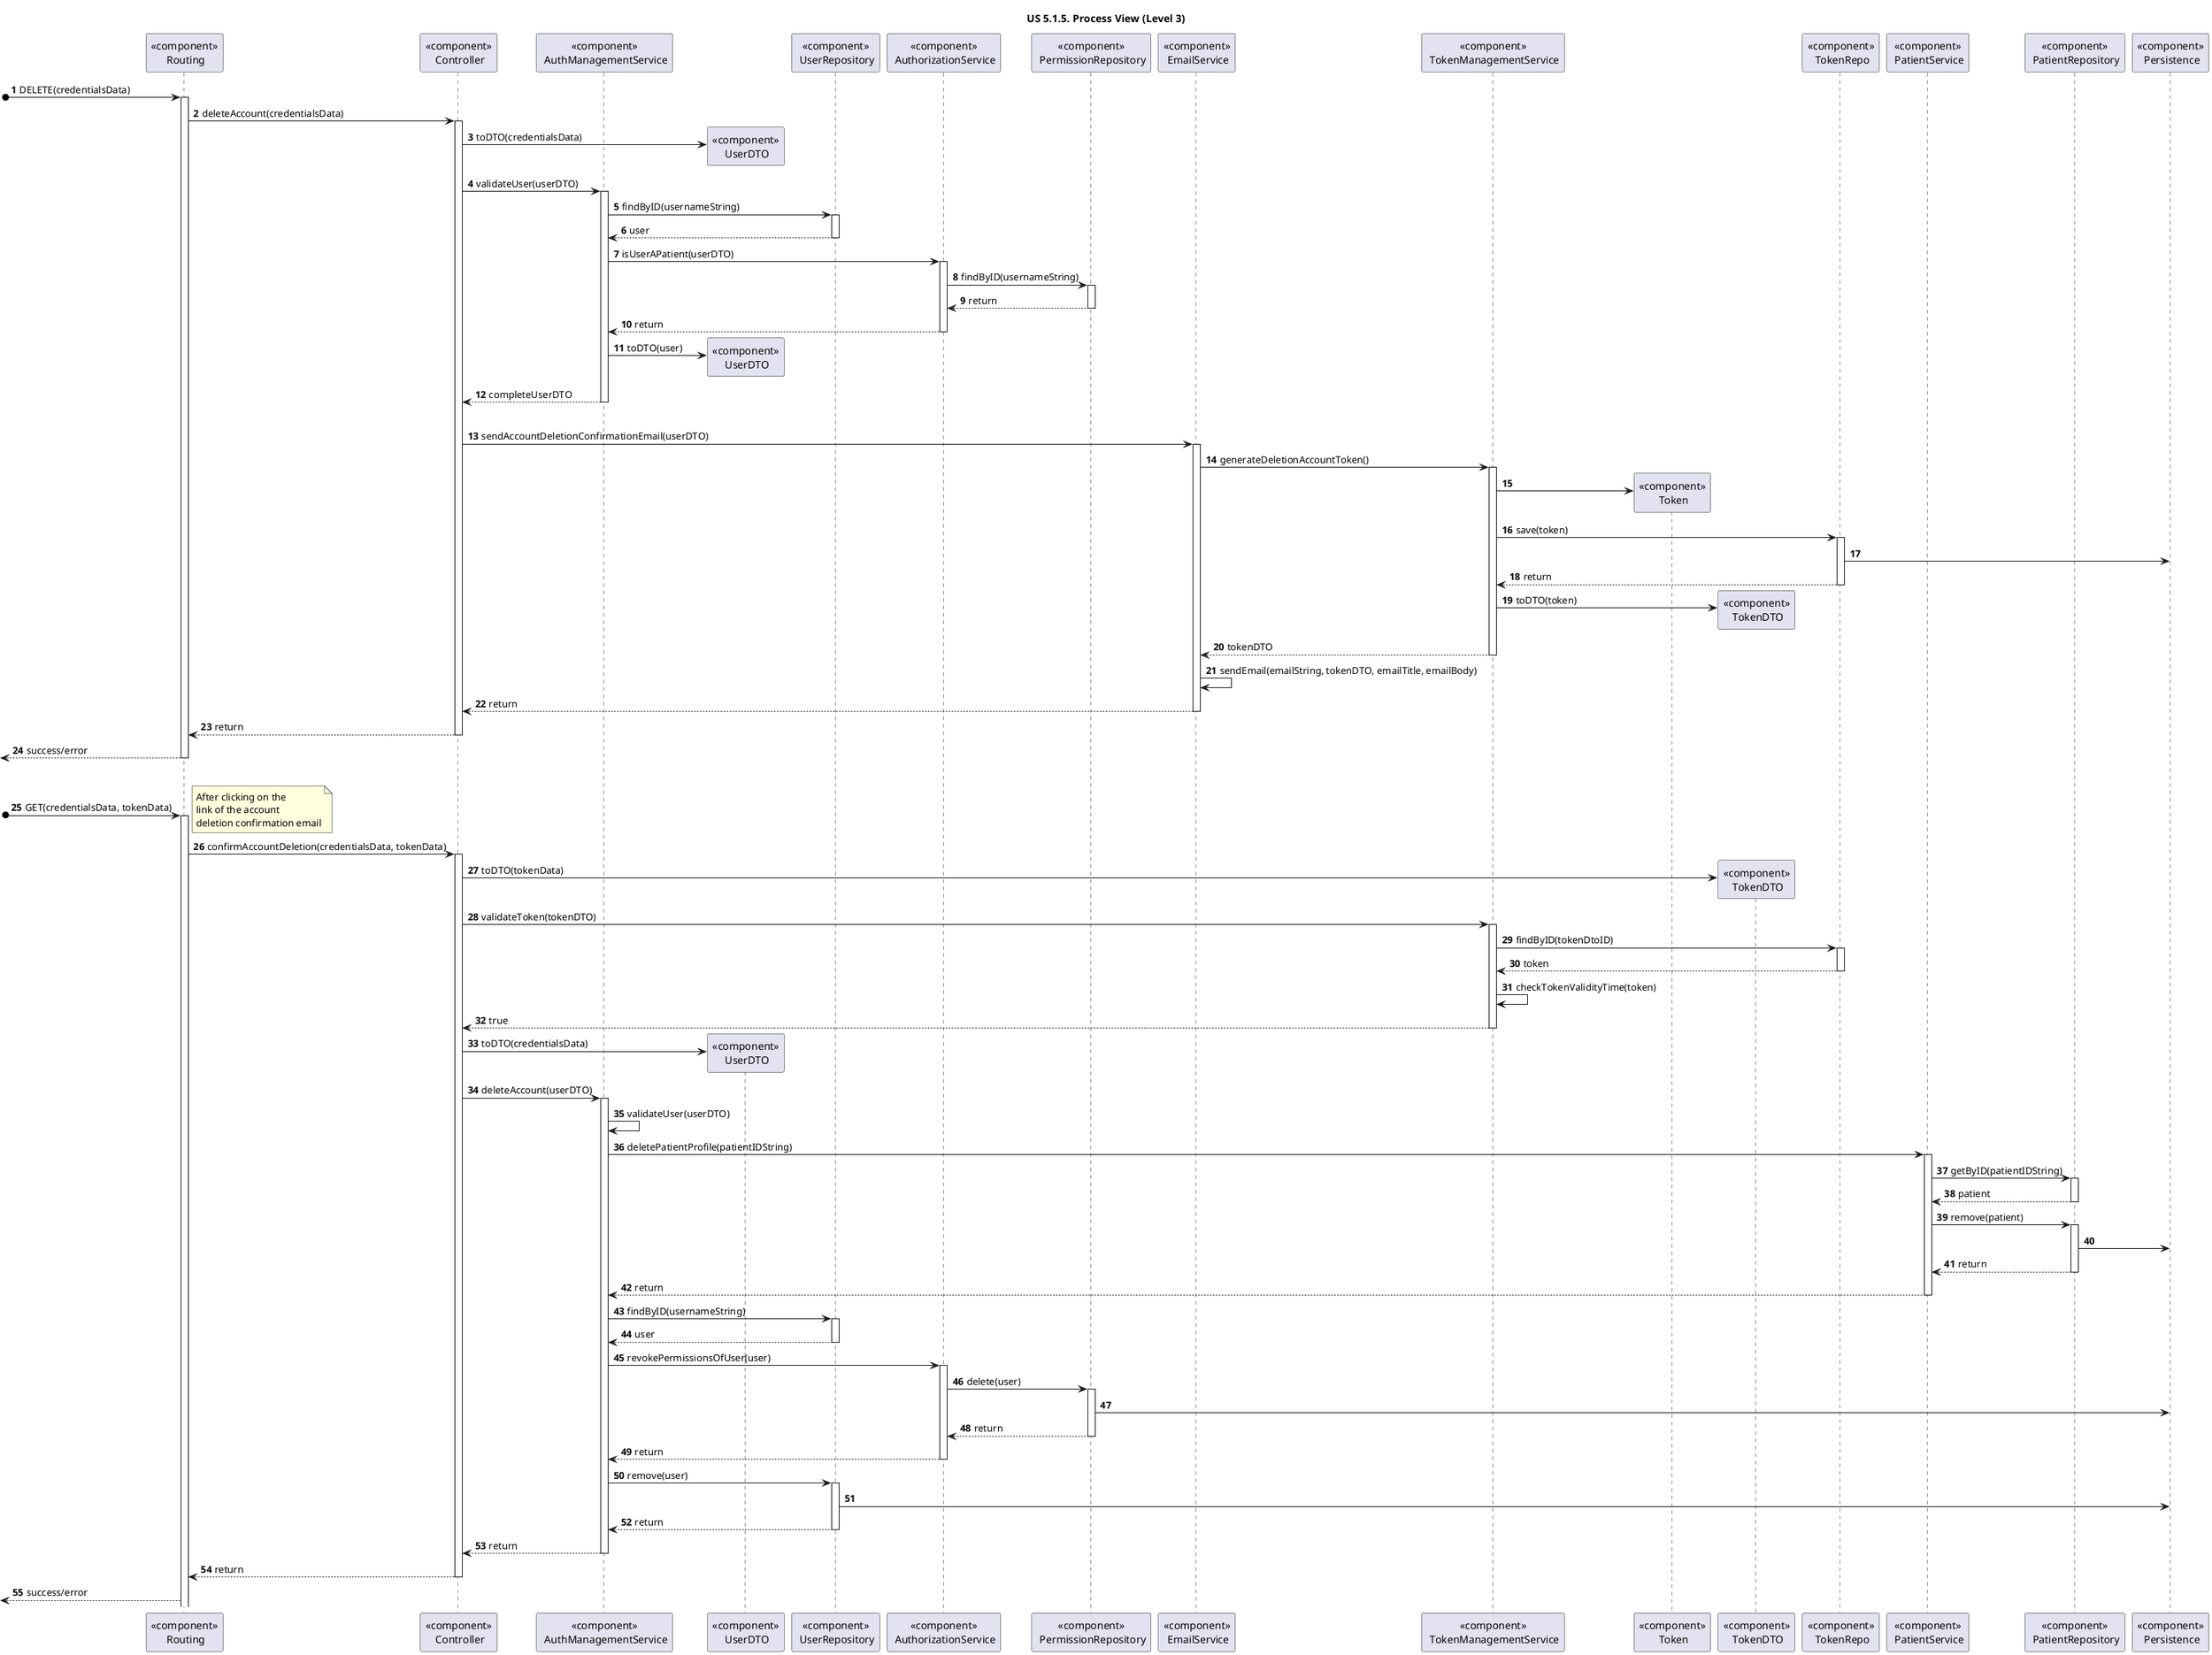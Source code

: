 @startuml
'https://plantuml.com/sequence-diagram

title "US 5.1.5. Process View (Level 3)"

autonumber

participant "<<component>>\n Routing" as ROUTE
participant "<<component>>\n Controller" as CONTROL

participant "<<component>>\n AuthManagementService" as AUTHServ

participant "<<component>>\n UserDTO" as UserDTO

participant "<<component>>\n UserRepository" as AUTHRepo

participant "<<component>>\n AuthorizationService" as AUTHZServ
participant "<<component>>\n PermissionRepository" as AUTHZRepo

participant "<<component>>\n EmailService" as EMAILServ

participant "<<component>>\n TokenManagementService" as TOKENServ
participant "<<component>>\n Token" as TOKEN
participant "<<component>>\n TokenDTO" as TOKENDTO
participant "<<component>>\n TokenRepo" as TOKENRepo


participant "<<component>>\n PatientService" as PATIENTServ
participant "<<component>>\n PatientRepository" as PATIENTRepo

participant "<<component>>\n Persistence" as PERSISTENCE


[o-> ROUTE : DELETE(credentialsData)
activate ROUTE

ROUTE -> CONTROL : deleteAccount(credentialsData)
activate CONTROL

CONTROL -> UserDTO** : toDTO(credentialsData)

CONTROL -> AUTHServ : validateUser(userDTO)
activate AUTHServ

AUTHServ -> AUTHRepo : findByID(usernameString)
activate AUTHRepo


AUTHRepo --> AUTHServ : user
deactivate AUTHRepo

AUTHServ -> AUTHZServ : isUserAPatient(userDTO)
activate AUTHZServ

AUTHZServ -> AUTHZRepo : findByID(usernameString)
activate AUTHZRepo


AUTHZRepo --> AUTHZServ : return
deactivate AUTHZRepo

AUTHZServ --> AUTHServ : return
deactivate AUTHZServ

AUTHServ -> UserDTO ** : toDTO(user)

AUTHServ --> CONTROL : completeUserDTO
deactivate AUTHServ

|||
'SENDING EMAIL

CONTROL -> EMAILServ : sendAccountDeletionConfirmationEmail(userDTO)
activate EMAILServ

EMAILServ -> TOKENServ : generateDeletionAccountToken()
activate TOKENServ

TOKENServ -> TOKEN **

TOKENServ -> TOKENRepo : save(token)
activate TOKENRepo

TOKENRepo -> PERSISTENCE

TOKENRepo --> TOKENServ : return
deactivate TOKENRepo

TOKENServ -> TOKENDTO ** : toDTO(token)

TOKENServ --> EMAILServ : tokenDTO
deactivate TOKENServ

EMAILServ -> EMAILServ : sendEmail(emailString, tokenDTO, emailTitle, emailBody)

EMAILServ --> CONTROL : return
deactivate EMAILServ

CONTROL --> ROUTE : return
deactivate CONTROL

<-- ROUTE : success/error
deactivate ROUTE


|||

'CONFIRMATION

[o-> ROUTE : GET(credentialsData, tokenData)
note left
After clicking on the
link of the account
deletion confirmation email
end note
activate ROUTE

ROUTE -> CONTROL : confirmAccountDeletion(credentialsData, tokenData)
activate CONTROL

CONTROL -> TOKENDTO ** : toDTO(tokenData)

CONTROL -> TOKENServ : validateToken(tokenDTO)
activate TOKENServ

TOKENServ -> TOKENRepo : findByID(tokenDtoID)
activate TOKENRepo

TOKENRepo --> TOKENServ : token
deactivate TOKENRepo

TOKENServ -> TOKENServ : checkTokenValidityTime(token)

TOKENServ --> CONTROL : true
deactivate TOKENServ

CONTROL -> UserDTO ** : toDTO(credentialsData)

CONTROL -> AUTHServ : deleteAccount(userDTO)
activate AUTHServ

AUTHServ -> AUTHServ : validateUser(userDTO)

AUTHServ -> PATIENTServ : deletePatientProfile(patientIDString)
activate PATIENTServ

PATIENTServ -> PATIENTRepo : getByID(patientIDString)
activate PATIENTRepo

PATIENTRepo --> PATIENTServ : patient
deactivate PATIENTRepo

PATIENTServ -> PATIENTRepo : remove(patient)
activate PATIENTRepo

PATIENTRepo -> PERSISTENCE

PATIENTRepo --> PATIENTServ : return
deactivate PATIENTRepo

PATIENTServ --> AUTHServ : return
deactivate PATIENTServ

AUTHServ -> AUTHRepo :  findByID(usernameString)
activate AUTHRepo

AUTHRepo --> AUTHServ : user
deactivate AUTHRepo

AUTHServ -> AUTHZServ : revokePermissionsOfUser(user)
activate AUTHZServ

AUTHZServ -> AUTHZRepo : delete(user)
activate AUTHZRepo

AUTHZRepo -> PERSISTENCE

AUTHZRepo --> AUTHZServ : return
deactivate AUTHZRepo

AUTHZServ --> AUTHServ : return
deactivate AUTHZServ

AUTHServ -> AUTHRepo : remove(user)
activate AUTHRepo

AUTHRepo -> PERSISTENCE

AUTHRepo --> AUTHServ : return
deactivate AUTHRepo

AUTHServ --> CONTROL : return
deactivate AUTHServ

CONTROL --> ROUTE : return
deactivate CONTROL

<-- ROUTE : success/error

@enduml